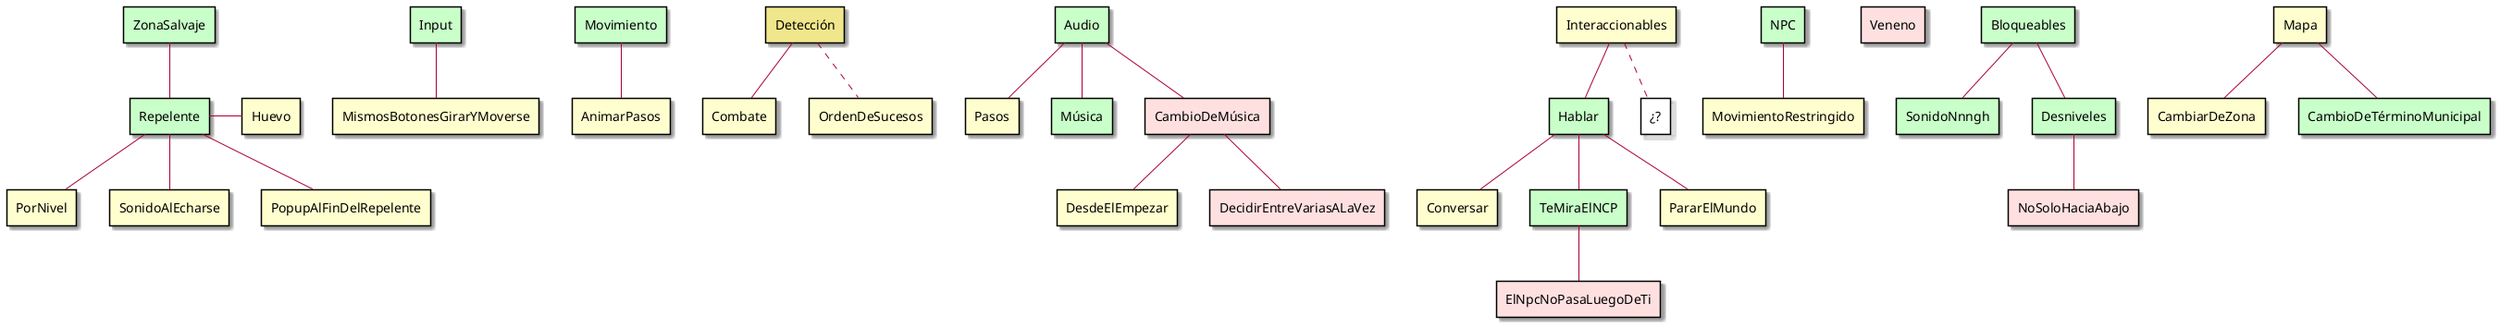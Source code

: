 ﻿@startuml
skin rose

rectangle Input #technology
rectangle MismosBotonesGirarYMoverse
rectangle Movimiento #technology
rectangle AnimarPasos
rectangle Detección #khaki
rectangle Combate
rectangle OrdenDeSucesos
rectangle Audio #technology
rectangle Pasos
rectangle Música #technology
rectangle CambioDeMúsica #implementation
rectangle DesdeElEmpezar
rectangle DecidirEntreVariasALaVez #implementation

rectangle Interaccionables
rectangle Hablar #technology
rectangle Conversar
rectangle TeMiraElNCP #technology
rectangle PararElMundo
rectangle ElNpcNoPasaLuegoDeTi #implementation
rectangle "¿?" as InteraccionablesFuturo #transparent

rectangle ZonaSalvaje #technology
rectangle Repelente #technology
rectangle PorNivel
rectangle SonidoAlEcharse
rectangle Huevo
rectangle PopupAlFinDelRepelente
rectangle NPC #technology
rectangle MovimientoRestringido 

rectangle Veneno #implementation

rectangle Bloqueables #technology
rectangle SonidoNnngh #technology
rectangle Desniveles #technology
rectangle NoSoloHaciaAbajo #implementation

rectangle Mapa 
rectangle CambiarDeZona
rectangle CambioDeTérminoMunicipal #technology

Input -- MismosBotonesGirarYMoverse
Movimiento -- AnimarPasos

Detección -- Combate
Detección .. OrdenDeSucesos

Audio -- Pasos
Audio -- Música
Audio -- CambioDeMúsica
CambioDeMúsica -- DesdeElEmpezar
CambioDeMúsica -- DecidirEntreVariasALaVez

Interaccionables -- Hablar
Interaccionables .. InteraccionablesFuturo
Hablar -- Conversar
Hablar -- TeMiraElNCP
Hablar -- PararElMundo
TeMiraElNCP -- ElNpcNoPasaLuegoDeTi

ZonaSalvaje -- Repelente
Repelente -- PorNivel
Repelente -- SonidoAlEcharse
Repelente - Huevo
Repelente -- PopupAlFinDelRepelente

NPC -- MovimientoRestringido

Bloqueables -- Desniveles
Bloqueables -- SonidoNnngh
Desniveles -- NoSoloHaciaAbajo

Mapa -- CambiarDeZona
Mapa -- CambioDeTérminoMunicipal


@enduml

